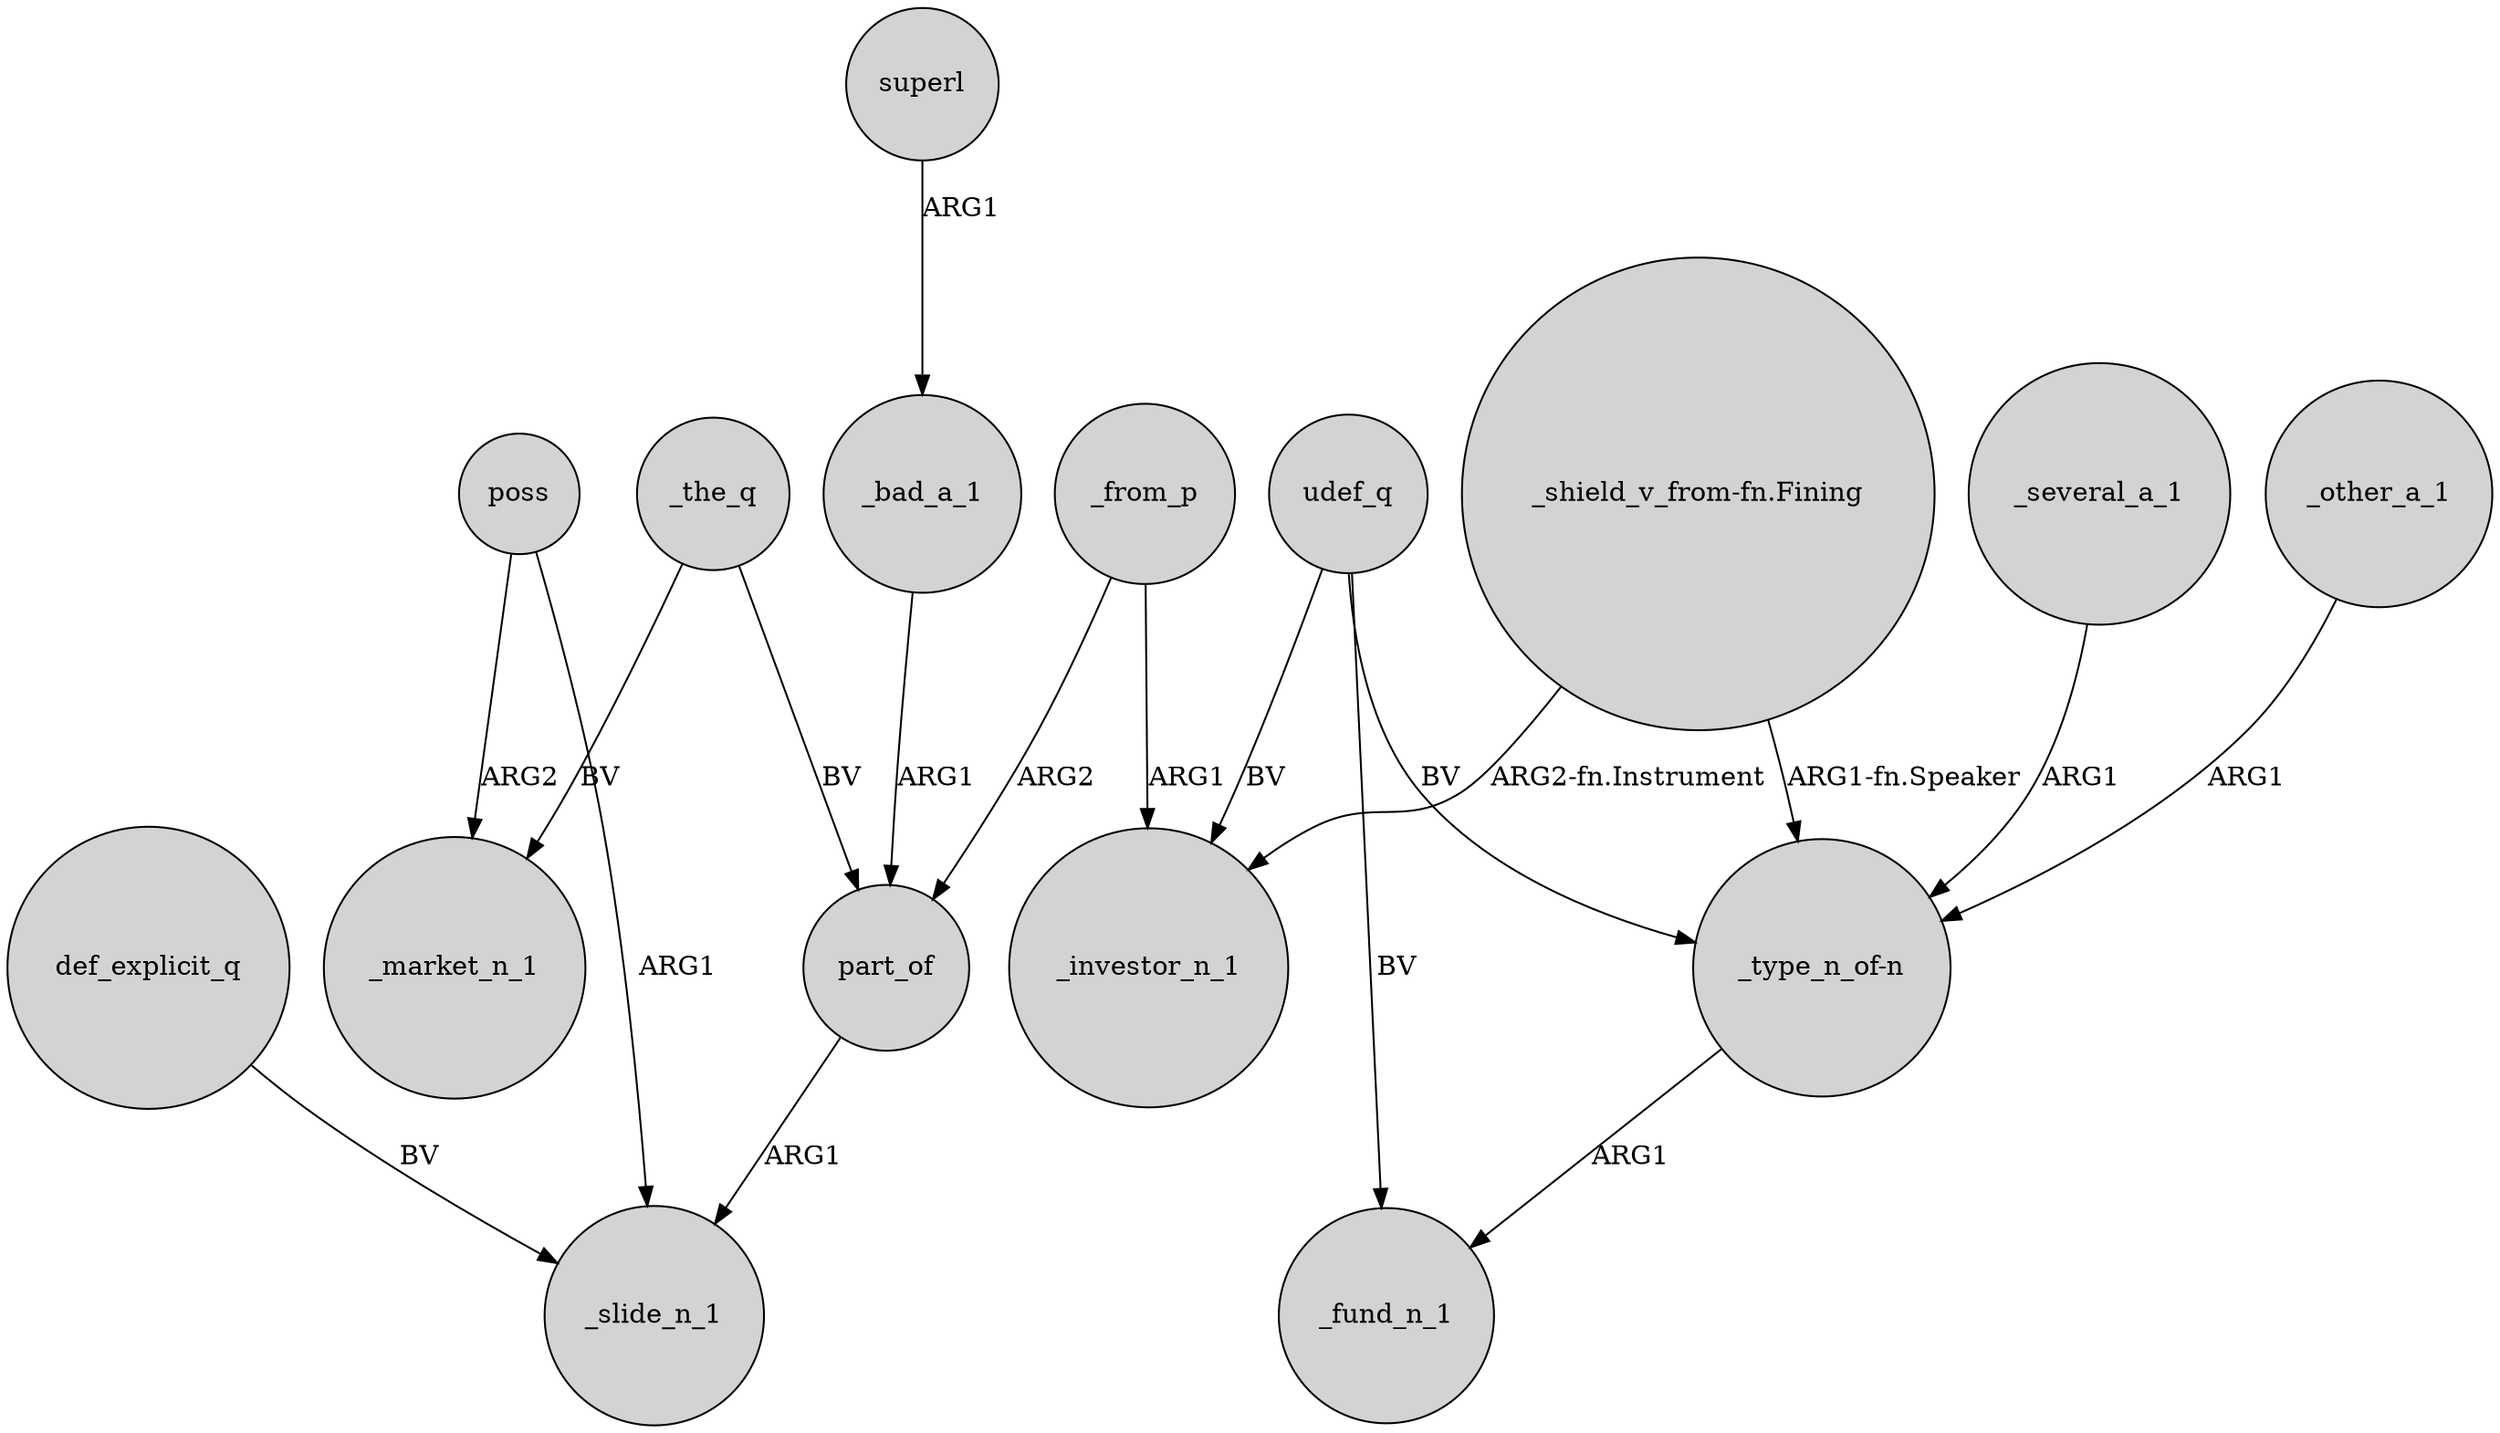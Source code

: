 digraph {
	node [shape=circle style=filled]
	_bad_a_1 -> part_of [label=ARG1]
	_other_a_1 -> "_type_n_of-n" [label=ARG1]
	udef_q -> _fund_n_1 [label=BV]
	"_type_n_of-n" -> _fund_n_1 [label=ARG1]
	_the_q -> part_of [label=BV]
	"_shield_v_from-fn.Fining" -> "_type_n_of-n" [label="ARG1-fn.Speaker"]
	_from_p -> part_of [label=ARG2]
	udef_q -> _investor_n_1 [label=BV]
	poss -> _market_n_1 [label=ARG2]
	poss -> _slide_n_1 [label=ARG1]
	udef_q -> "_type_n_of-n" [label=BV]
	_the_q -> _market_n_1 [label=BV]
	part_of -> _slide_n_1 [label=ARG1]
	_several_a_1 -> "_type_n_of-n" [label=ARG1]
	def_explicit_q -> _slide_n_1 [label=BV]
	_from_p -> _investor_n_1 [label=ARG1]
	superl -> _bad_a_1 [label=ARG1]
	"_shield_v_from-fn.Fining" -> _investor_n_1 [label="ARG2-fn.Instrument"]
}
